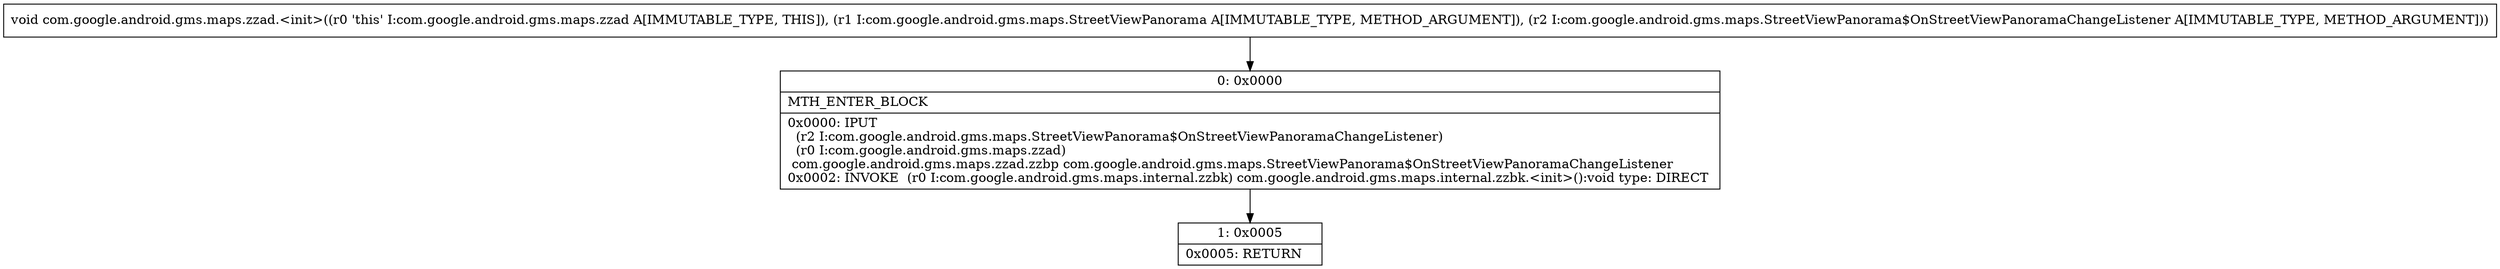 digraph "CFG forcom.google.android.gms.maps.zzad.\<init\>(Lcom\/google\/android\/gms\/maps\/StreetViewPanorama;Lcom\/google\/android\/gms\/maps\/StreetViewPanorama$OnStreetViewPanoramaChangeListener;)V" {
Node_0 [shape=record,label="{0\:\ 0x0000|MTH_ENTER_BLOCK\l|0x0000: IPUT  \l  (r2 I:com.google.android.gms.maps.StreetViewPanorama$OnStreetViewPanoramaChangeListener)\l  (r0 I:com.google.android.gms.maps.zzad)\l com.google.android.gms.maps.zzad.zzbp com.google.android.gms.maps.StreetViewPanorama$OnStreetViewPanoramaChangeListener \l0x0002: INVOKE  (r0 I:com.google.android.gms.maps.internal.zzbk) com.google.android.gms.maps.internal.zzbk.\<init\>():void type: DIRECT \l}"];
Node_1 [shape=record,label="{1\:\ 0x0005|0x0005: RETURN   \l}"];
MethodNode[shape=record,label="{void com.google.android.gms.maps.zzad.\<init\>((r0 'this' I:com.google.android.gms.maps.zzad A[IMMUTABLE_TYPE, THIS]), (r1 I:com.google.android.gms.maps.StreetViewPanorama A[IMMUTABLE_TYPE, METHOD_ARGUMENT]), (r2 I:com.google.android.gms.maps.StreetViewPanorama$OnStreetViewPanoramaChangeListener A[IMMUTABLE_TYPE, METHOD_ARGUMENT])) }"];
MethodNode -> Node_0;
Node_0 -> Node_1;
}

